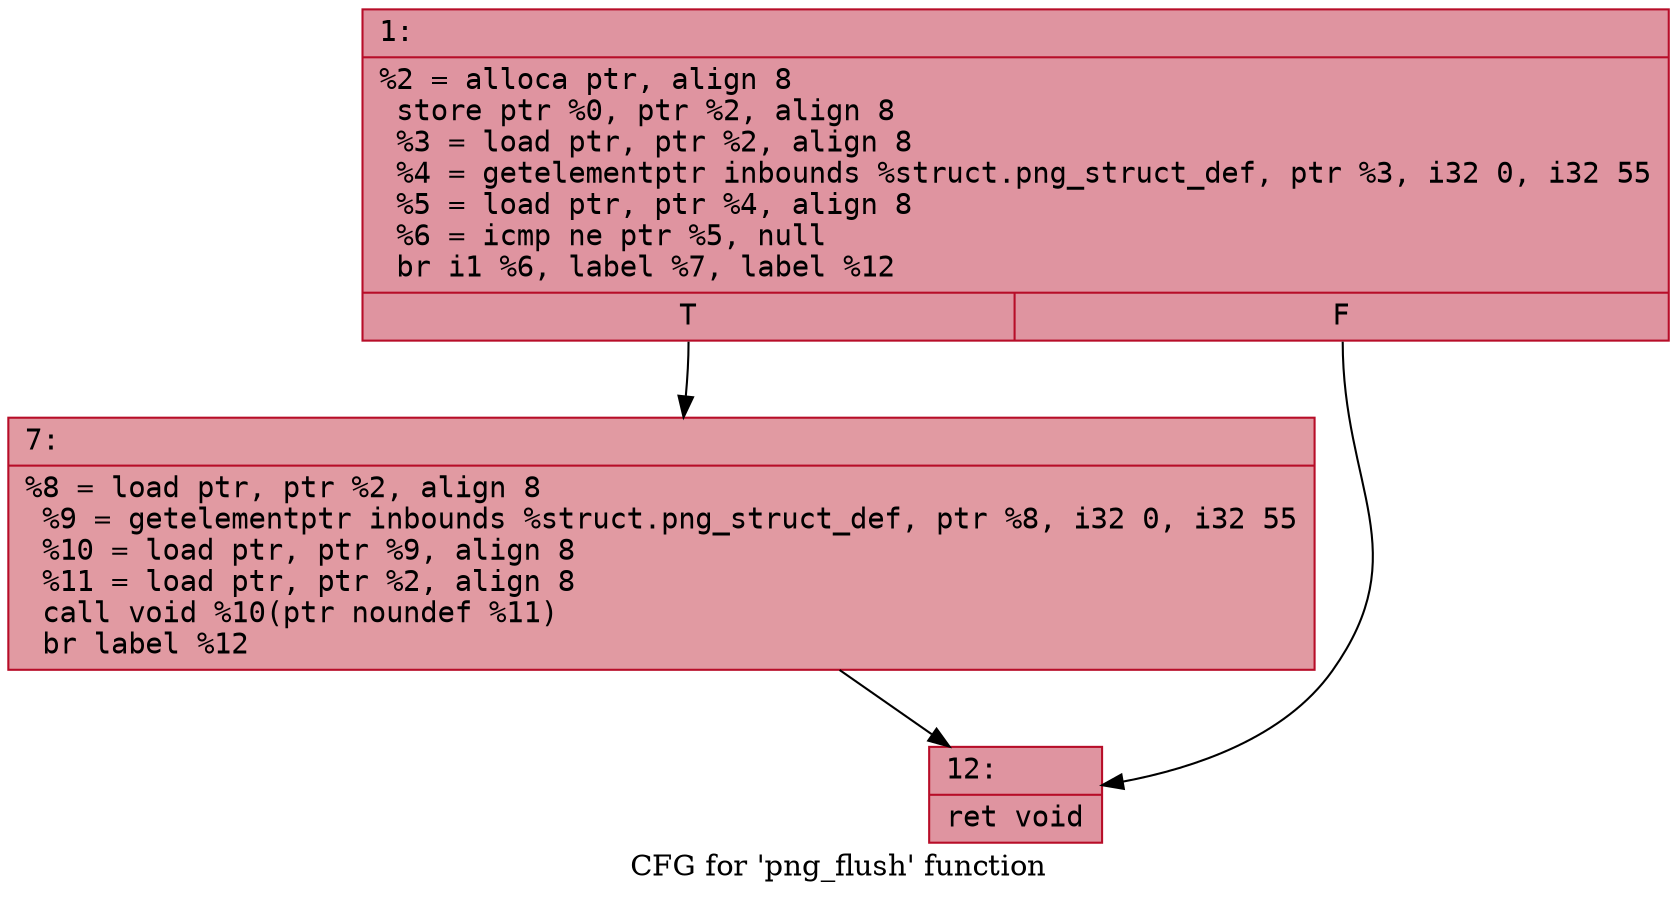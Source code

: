 digraph "CFG for 'png_flush' function" {
	label="CFG for 'png_flush' function";

	Node0x60000160e080 [shape=record,color="#b70d28ff", style=filled, fillcolor="#b70d2870" fontname="Courier",label="{1:\l|  %2 = alloca ptr, align 8\l  store ptr %0, ptr %2, align 8\l  %3 = load ptr, ptr %2, align 8\l  %4 = getelementptr inbounds %struct.png_struct_def, ptr %3, i32 0, i32 55\l  %5 = load ptr, ptr %4, align 8\l  %6 = icmp ne ptr %5, null\l  br i1 %6, label %7, label %12\l|{<s0>T|<s1>F}}"];
	Node0x60000160e080:s0 -> Node0x60000160e0d0[tooltip="1 -> 7\nProbability 62.50%" ];
	Node0x60000160e080:s1 -> Node0x60000160e120[tooltip="1 -> 12\nProbability 37.50%" ];
	Node0x60000160e0d0 [shape=record,color="#b70d28ff", style=filled, fillcolor="#bb1b2c70" fontname="Courier",label="{7:\l|  %8 = load ptr, ptr %2, align 8\l  %9 = getelementptr inbounds %struct.png_struct_def, ptr %8, i32 0, i32 55\l  %10 = load ptr, ptr %9, align 8\l  %11 = load ptr, ptr %2, align 8\l  call void %10(ptr noundef %11)\l  br label %12\l}"];
	Node0x60000160e0d0 -> Node0x60000160e120[tooltip="7 -> 12\nProbability 100.00%" ];
	Node0x60000160e120 [shape=record,color="#b70d28ff", style=filled, fillcolor="#b70d2870" fontname="Courier",label="{12:\l|  ret void\l}"];
}
